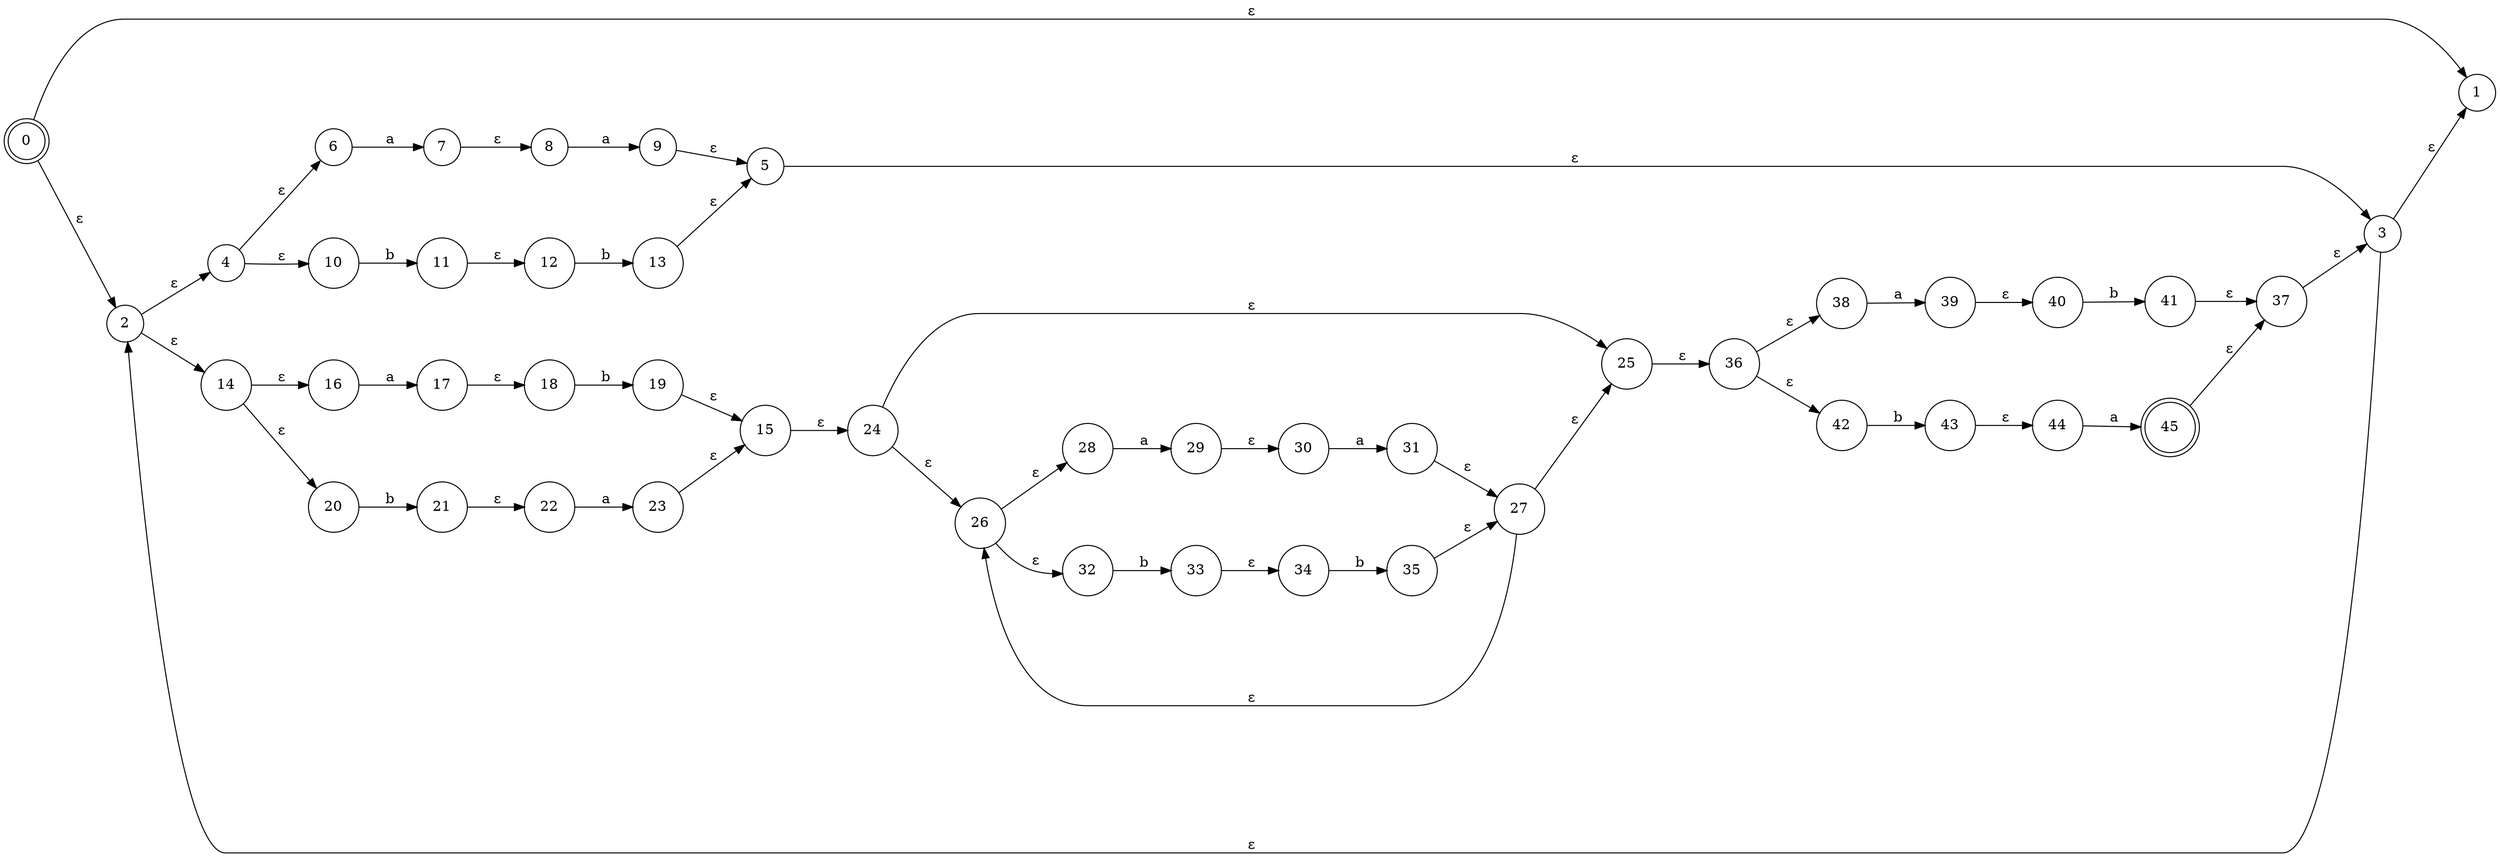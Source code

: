//Number of Nodes: 46
digraph G {
	nodesep=1;
	ranksep=0.6;
	rankdir=LR;
	0 -> 1 [styel=bold,label=" ε"];
	0 -> 2 [styel=bold,label=" ε"];
	2 -> 4 [styel=bold,label=" ε"];
	2 -> 14 [styel=bold,label=" ε"];
	3 -> 1 [styel=bold,label=" ε"];
	3 -> 2 [styel=bold,label=" ε"];
	4 -> 6 [styel=bold,label=" ε"];
	4 -> 10 [styel=bold,label=" ε"];
	5 -> 3 [styel=bold,label=" ε"];
	6 -> 7 [styel=bold,label=" a"];
	7 -> 8 [styel=bold,label=" ε"];
	8 -> 9 [styel=bold,label=" a"];
	9 -> 5 [styel=bold,label=" ε"];
	10 -> 11 [styel=bold,label=" b"];
	11 -> 12 [styel=bold,label=" ε"];
	12 -> 13 [styel=bold,label=" b"];
	13 -> 5 [styel=bold,label=" ε"];
	14 -> 16 [styel=bold,label=" ε"];
	14 -> 20 [styel=bold,label=" ε"];
	15 -> 24 [styel=bold,label=" ε"];
	16 -> 17 [styel=bold,label=" a"];
	17 -> 18 [styel=bold,label=" ε"];
	18 -> 19 [styel=bold,label=" b"];
	19 -> 15 [styel=bold,label=" ε"];
	20 -> 21 [styel=bold,label=" b"];
	21 -> 22 [styel=bold,label=" ε"];
	22 -> 23 [styel=bold,label=" a"];
	23 -> 15 [styel=bold,label=" ε"];
	24 -> 25 [styel=bold,label=" ε"];
	24 -> 26 [styel=bold,label=" ε"];
	25 -> 36 [styel=bold,label=" ε"];
	26 -> 28 [styel=bold,label=" ε"];
	26 -> 32 [styel=bold,label=" ε"];
	27 -> 25 [styel=bold,label=" ε"];
	27 -> 26 [styel=bold,label=" ε"];
	28 -> 29 [styel=bold,label=" a"];
	29 -> 30 [styel=bold,label=" ε"];
	30 -> 31 [styel=bold,label=" a"];
	31 -> 27 [styel=bold,label=" ε"];
	32 -> 33 [styel=bold,label=" b"];
	33 -> 34 [styel=bold,label=" ε"];
	34 -> 35 [styel=bold,label=" b"];
	35 -> 27 [styel=bold,label=" ε"];
	36 -> 38 [styel=bold,label=" ε"];
	36 -> 42 [styel=bold,label=" ε"];
	37 -> 3 [styel=bold,label=" ε"];
	38 -> 39 [styel=bold,label=" a"];
	39 -> 40 [styel=bold,label=" ε"];
	40 -> 41 [styel=bold,label=" b"];
	41 -> 37 [styel=bold,label=" ε"];
	42 -> 43 [styel=bold,label=" b"];
	43 -> 44 [styel=bold,label=" ε"];
	44 -> 45 [styel=bold,label=" a"];
	45 -> 37 [styel=bold,label=" ε"];
	0:body[shape=doublecircle, width=0.4];
	1:body[shape=circle, width=0.4];
	2:body[shape=circle, width=0.4];
	3:body[shape=circle, width=0.4];
	4:body[shape=circle, width=0.4];
	5:body[shape=circle, width=0.4];
	6:body[shape=circle, width=0.4];
	7:body[shape=circle, width=0.4];
	8:body[shape=circle, width=0.4];
	9:body[shape=circle, width=0.4];
	10:body[shape=circle, width=0.4];
	11:body[shape=circle, width=0.4];
	12:body[shape=circle, width=0.4];
	13:body[shape=circle, width=0.4];
	14:body[shape=circle, width=0.4];
	15:body[shape=circle, width=0.4];
	16:body[shape=circle, width=0.4];
	17:body[shape=circle, width=0.4];
	18:body[shape=circle, width=0.4];
	19:body[shape=circle, width=0.4];
	20:body[shape=circle, width=0.4];
	21:body[shape=circle, width=0.4];
	22:body[shape=circle, width=0.4];
	23:body[shape=circle, width=0.4];
	24:body[shape=circle, width=0.4];
	25:body[shape=circle, width=0.4];
	26:body[shape=circle, width=0.4];
	27:body[shape=circle, width=0.4];
	28:body[shape=circle, width=0.4];
	29:body[shape=circle, width=0.4];
	30:body[shape=circle, width=0.4];
	31:body[shape=circle, width=0.4];
	32:body[shape=circle, width=0.4];
	33:body[shape=circle, width=0.4];
	34:body[shape=circle, width=0.4];
	35:body[shape=circle, width=0.4];
	36:body[shape=circle, width=0.4];
	37:body[shape=circle, width=0.4];
	38:body[shape=circle, width=0.4];
	39:body[shape=circle, width=0.4];
	40:body[shape=circle, width=0.4];
	41:body[shape=circle, width=0.4];
	42:body[shape=circle, width=0.4];
	43:body[shape=circle, width=0.4];
	44:body[shape=circle, width=0.4];
	45:body[shape=doublecircle, width=0.4];
}
